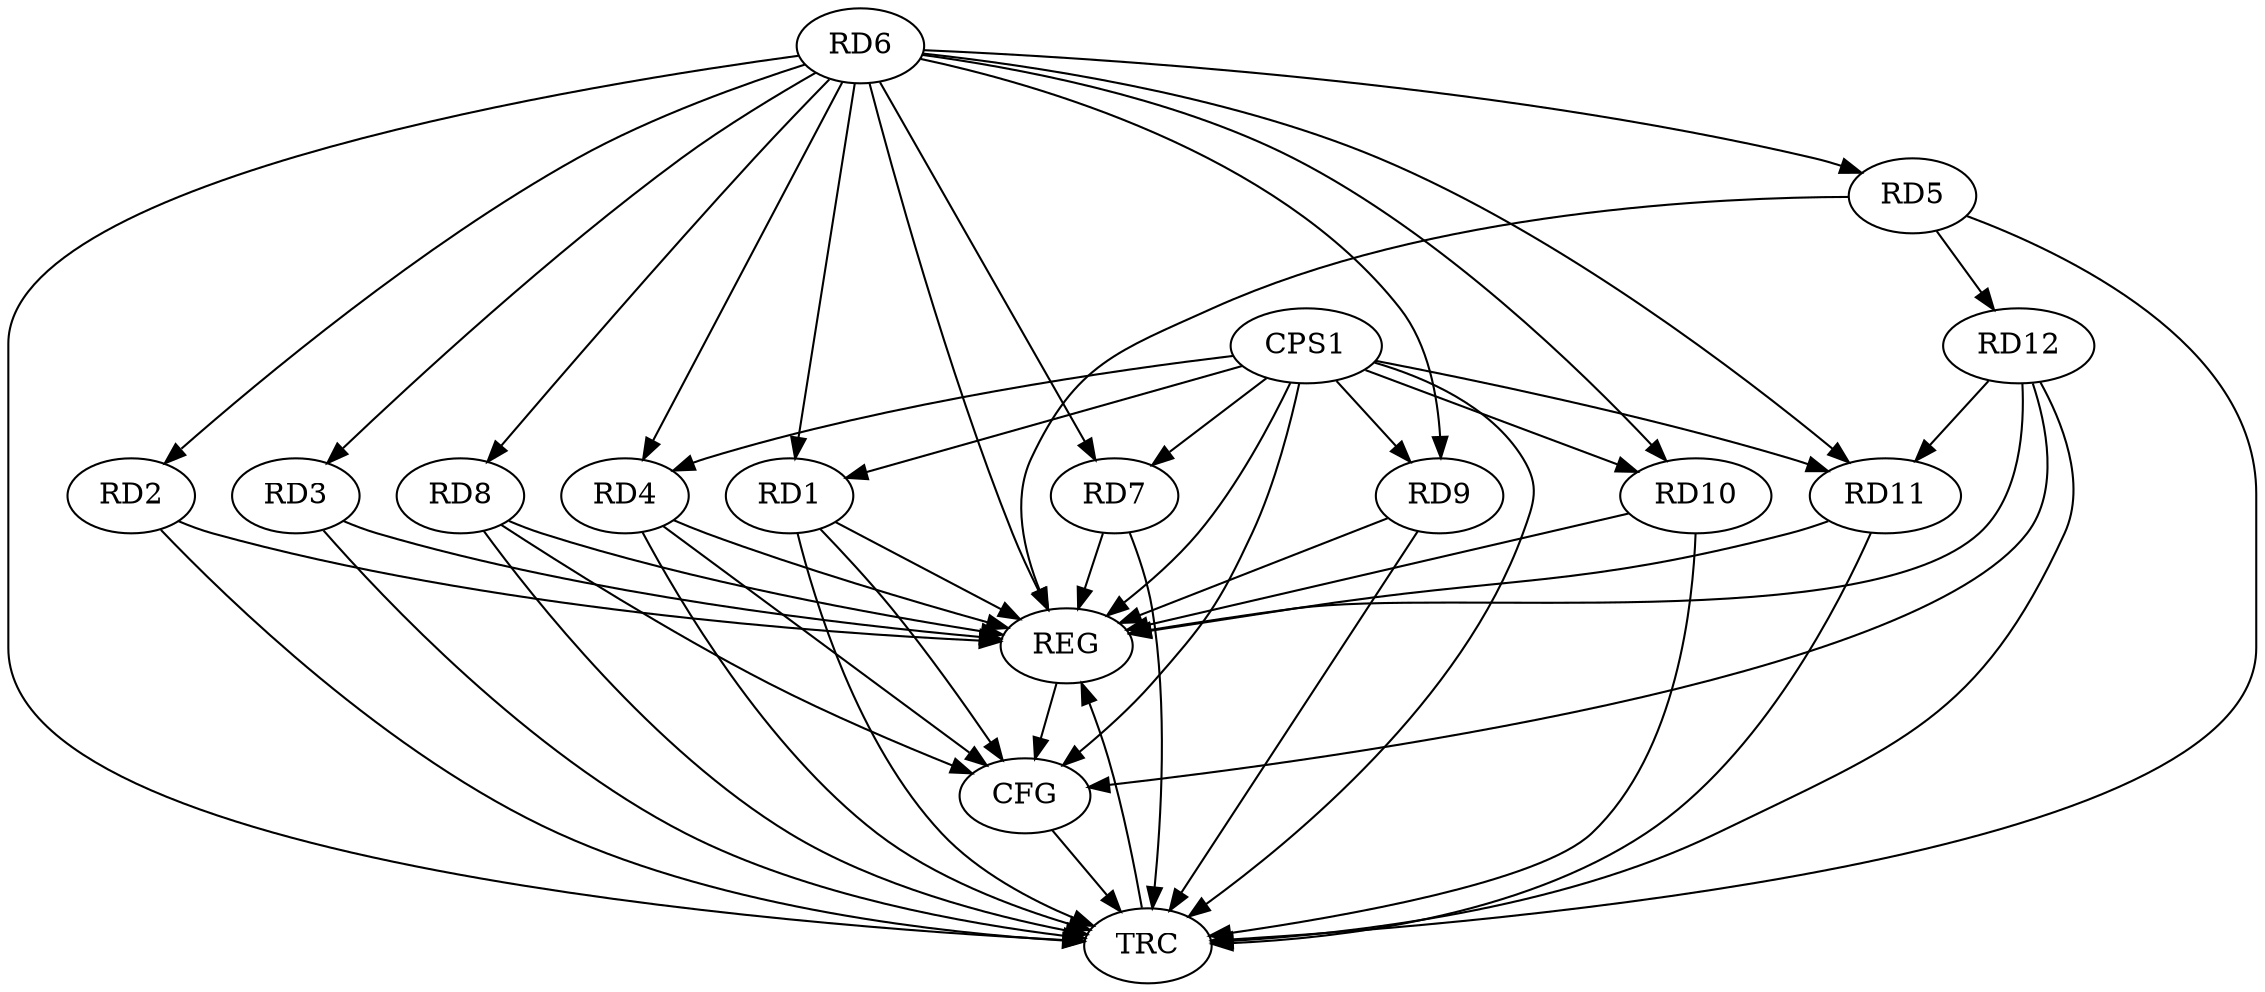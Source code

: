strict digraph G {
  RD1 [ label="RD1" ];
  RD2 [ label="RD2" ];
  RD3 [ label="RD3" ];
  RD4 [ label="RD4" ];
  RD5 [ label="RD5" ];
  RD6 [ label="RD6" ];
  RD7 [ label="RD7" ];
  RD8 [ label="RD8" ];
  RD9 [ label="RD9" ];
  RD10 [ label="RD10" ];
  RD11 [ label="RD11" ];
  RD12 [ label="RD12" ];
  CPS1 [ label="CPS1" ];
  REG [ label="REG" ];
  CFG [ label="CFG" ];
  TRC [ label="TRC" ];
  RD6 -> RD5;
  RD5 -> RD12;
  RD6 -> RD11;
  RD12 -> RD11;
  CPS1 -> RD1;
  CPS1 -> RD4;
  CPS1 -> RD7;
  CPS1 -> RD9;
  CPS1 -> RD10;
  CPS1 -> RD11;
  RD1 -> REG;
  RD2 -> REG;
  RD3 -> REG;
  RD4 -> REG;
  RD5 -> REG;
  RD6 -> REG;
  RD7 -> REG;
  RD8 -> REG;
  RD9 -> REG;
  RD10 -> REG;
  RD11 -> REG;
  RD12 -> REG;
  CPS1 -> REG;
  CPS1 -> CFG;
  RD12 -> CFG;
  RD1 -> CFG;
  RD8 -> CFG;
  RD4 -> CFG;
  REG -> CFG;
  RD1 -> TRC;
  RD2 -> TRC;
  RD3 -> TRC;
  RD4 -> TRC;
  RD5 -> TRC;
  RD6 -> TRC;
  RD7 -> TRC;
  RD8 -> TRC;
  RD9 -> TRC;
  RD10 -> TRC;
  RD11 -> TRC;
  RD12 -> TRC;
  CPS1 -> TRC;
  CFG -> TRC;
  TRC -> REG;
  RD6 -> RD4;
  RD6 -> RD7;
  RD6 -> RD1;
  RD6 -> RD10;
  RD6 -> RD8;
  RD6 -> RD3;
  RD6 -> RD9;
  RD6 -> RD2;
}
